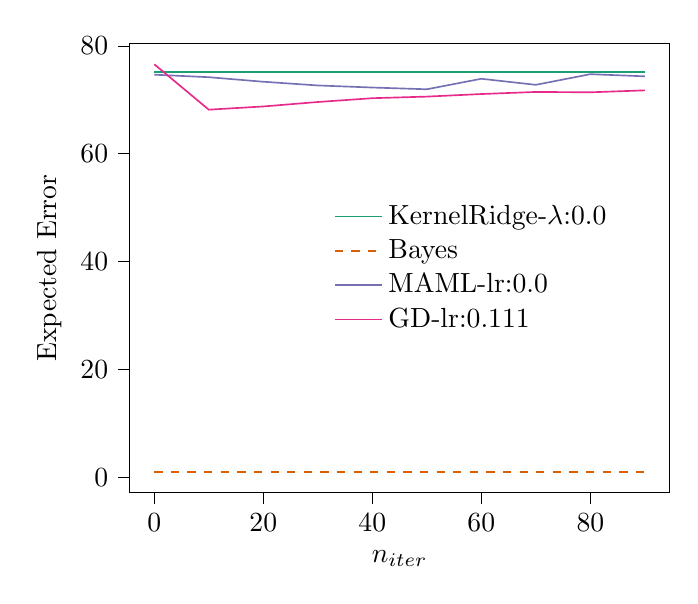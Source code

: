% This file was created with tikzplotlib v0.10.1.
\begin{tikzpicture}

\definecolor{chocolate217952}{RGB}{217,95,2}
\definecolor{darkcyan27158119}{RGB}{27,158,119}
\definecolor{darkgray176}{RGB}{176,176,176}
\definecolor{deeppink23141138}{RGB}{231,41,138}
\definecolor{lightslategray117112179}{RGB}{117,112,179}

\begin{axis}[
legend cell align={left},
legend style={fill opacity=0.8, draw opacity=1, text opacity=1, at={(0.91,0.5)}, anchor=east, draw=none},
tick align=outside,
tick pos=left,
x grid style={darkgray176},
xlabel={\(\displaystyle n_{iter}\)},
xmin=-4.5, xmax=94.5,
xtick style={color=black},
y grid style={darkgray176},
ylabel={Expected Error},
ymin=-2.78, ymax=80.354,
ytick style={color=black}
]
\addplot [semithick, darkcyan27158119]
table {%
0 75.2
10 75.2
20 75.2
30 75.2
40 75.2
50 75.2
60 75.2
70 75.2
80 75.2
90 75.2
};
\addlegendentry{KernelRidge-$\lambda$:0.0}
\addplot [semithick, chocolate217952, dashed]
table {%
0 0.999
10 0.999
20 0.999
30 0.999
40 0.999
50 0.999
60 0.999
70 0.999
80 0.999
90 0.999
};
\addlegendentry{Bayes}
\addplot [semithick, lightslategray117112179]
table {%
0 74.643
10 74.181
20 73.337
30 72.649
40 72.264
50 71.941
60 73.889
70 72.766
80 74.739
90 74.341
};
\addlegendentry{MAML-lr:0.0}
\addplot [semithick, deeppink23141138]
table {%
0 76.576
10 68.158
20 68.754
30 69.58
40 70.286
50 70.58
60 71.057
70 71.447
80 71.379
90 71.74
};
\addlegendentry{GD-lr:0.111}
\end{axis}

\end{tikzpicture}
